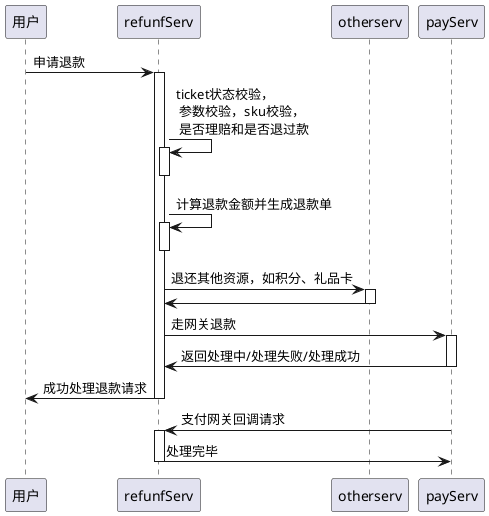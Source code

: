 @startuml
participant 用户

用户 -> refunfServ : 申请退款
activate refunfServ

refunfServ -> refunfServ : ticket状态校验，\n 参数校验，sku校验，\n 是否理赔和是否退过款
activate refunfServ
deactivate refunfServ

refunfServ -> refunfServ : 计算退款金额并生成退款单
activate refunfServ
deactivate refunfServ

refunfServ -> otherserv : 退还其他资源，如积分、礼品卡
activate otherserv

otherserv ->  refunfServ
deactivate otherserv

refunfServ -> payServ : 走网关退款
activate payServ

payServ -> refunfServ : 返回处理中/处理失败/处理成功
deactivate payServ

refunfServ -> 用户 : 成功处理退款请求
deactivate refunfServ

payServ -> refunfServ : 支付网关回调请求
activate refunfServ

refunfServ -> payServ : 处理完毕
deactivate refunfServ

@enduml